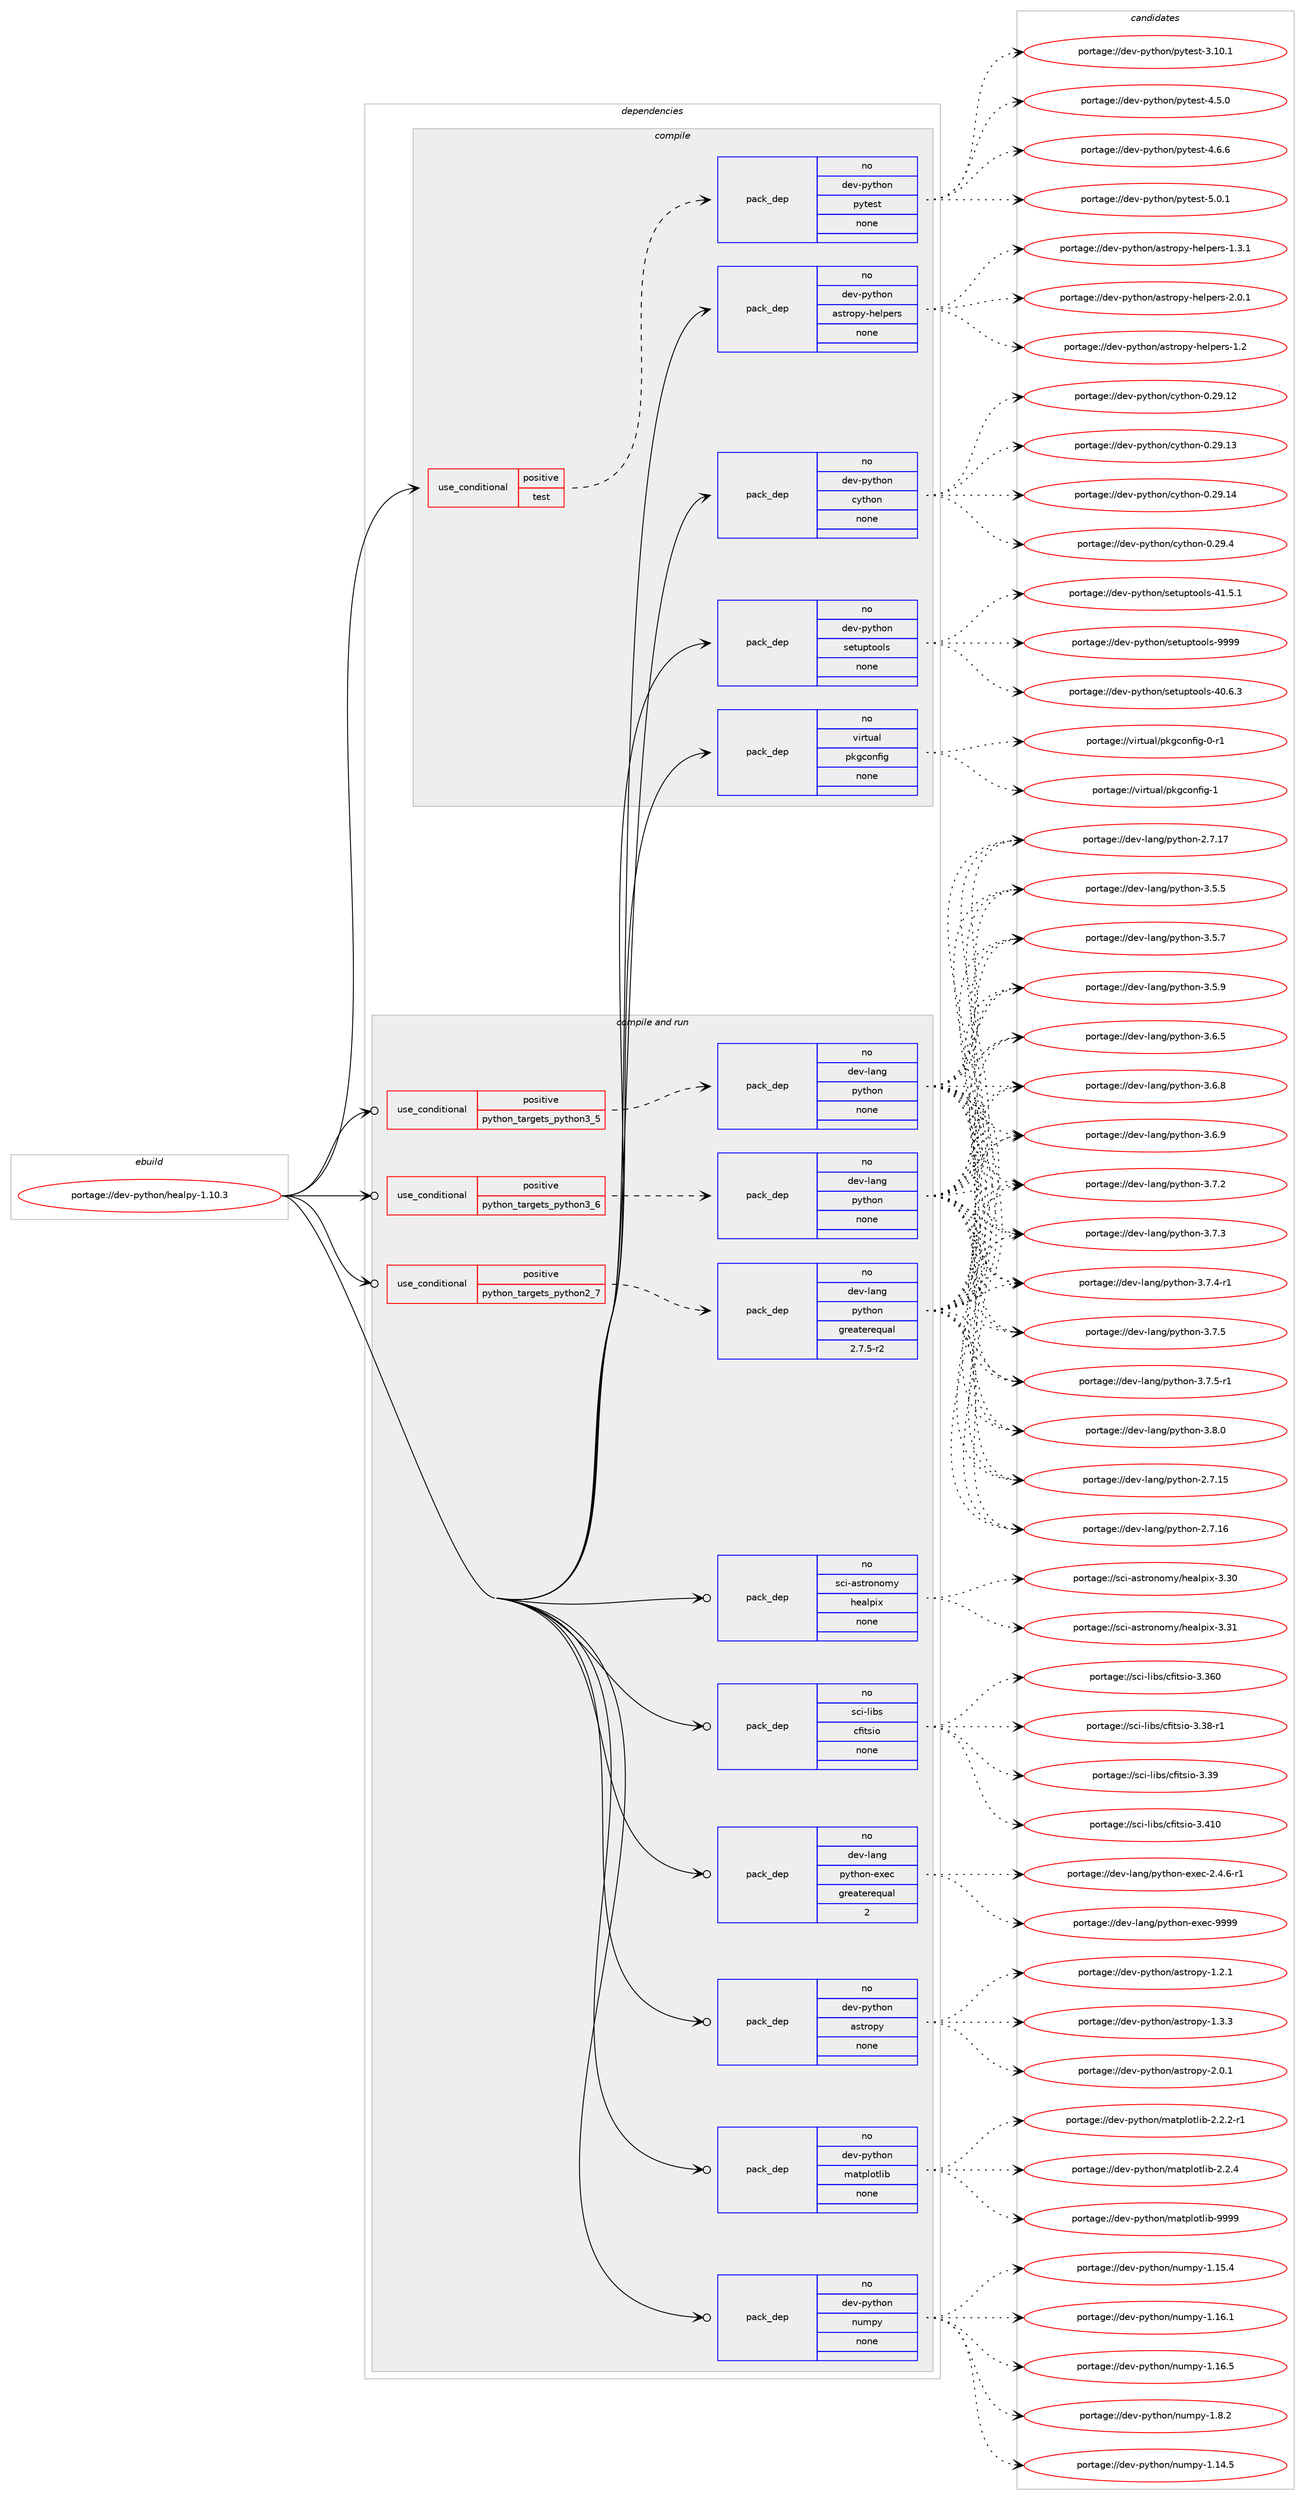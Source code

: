 digraph prolog {

# *************
# Graph options
# *************

newrank=true;
concentrate=true;
compound=true;
graph [rankdir=LR,fontname=Helvetica,fontsize=10,ranksep=1.5];#, ranksep=2.5, nodesep=0.2];
edge  [arrowhead=vee];
node  [fontname=Helvetica,fontsize=10];

# **********
# The ebuild
# **********

subgraph cluster_leftcol {
color=gray;
rank=same;
label=<<i>ebuild</i>>;
id [label="portage://dev-python/healpy-1.10.3", color=red, width=4, href="../dev-python/healpy-1.10.3.svg"];
}

# ****************
# The dependencies
# ****************

subgraph cluster_midcol {
color=gray;
label=<<i>dependencies</i>>;
subgraph cluster_compile {
fillcolor="#eeeeee";
style=filled;
label=<<i>compile</i>>;
subgraph cond29698 {
dependency143136 [label=<<TABLE BORDER="0" CELLBORDER="1" CELLSPACING="0" CELLPADDING="4"><TR><TD ROWSPAN="3" CELLPADDING="10">use_conditional</TD></TR><TR><TD>positive</TD></TR><TR><TD>test</TD></TR></TABLE>>, shape=none, color=red];
subgraph pack110120 {
dependency143137 [label=<<TABLE BORDER="0" CELLBORDER="1" CELLSPACING="0" CELLPADDING="4" WIDTH="220"><TR><TD ROWSPAN="6" CELLPADDING="30">pack_dep</TD></TR><TR><TD WIDTH="110">no</TD></TR><TR><TD>dev-python</TD></TR><TR><TD>pytest</TD></TR><TR><TD>none</TD></TR><TR><TD></TD></TR></TABLE>>, shape=none, color=blue];
}
dependency143136:e -> dependency143137:w [weight=20,style="dashed",arrowhead="vee"];
}
id:e -> dependency143136:w [weight=20,style="solid",arrowhead="vee"];
subgraph pack110121 {
dependency143138 [label=<<TABLE BORDER="0" CELLBORDER="1" CELLSPACING="0" CELLPADDING="4" WIDTH="220"><TR><TD ROWSPAN="6" CELLPADDING="30">pack_dep</TD></TR><TR><TD WIDTH="110">no</TD></TR><TR><TD>dev-python</TD></TR><TR><TD>astropy-helpers</TD></TR><TR><TD>none</TD></TR><TR><TD></TD></TR></TABLE>>, shape=none, color=blue];
}
id:e -> dependency143138:w [weight=20,style="solid",arrowhead="vee"];
subgraph pack110122 {
dependency143139 [label=<<TABLE BORDER="0" CELLBORDER="1" CELLSPACING="0" CELLPADDING="4" WIDTH="220"><TR><TD ROWSPAN="6" CELLPADDING="30">pack_dep</TD></TR><TR><TD WIDTH="110">no</TD></TR><TR><TD>dev-python</TD></TR><TR><TD>cython</TD></TR><TR><TD>none</TD></TR><TR><TD></TD></TR></TABLE>>, shape=none, color=blue];
}
id:e -> dependency143139:w [weight=20,style="solid",arrowhead="vee"];
subgraph pack110123 {
dependency143140 [label=<<TABLE BORDER="0" CELLBORDER="1" CELLSPACING="0" CELLPADDING="4" WIDTH="220"><TR><TD ROWSPAN="6" CELLPADDING="30">pack_dep</TD></TR><TR><TD WIDTH="110">no</TD></TR><TR><TD>dev-python</TD></TR><TR><TD>setuptools</TD></TR><TR><TD>none</TD></TR><TR><TD></TD></TR></TABLE>>, shape=none, color=blue];
}
id:e -> dependency143140:w [weight=20,style="solid",arrowhead="vee"];
subgraph pack110124 {
dependency143141 [label=<<TABLE BORDER="0" CELLBORDER="1" CELLSPACING="0" CELLPADDING="4" WIDTH="220"><TR><TD ROWSPAN="6" CELLPADDING="30">pack_dep</TD></TR><TR><TD WIDTH="110">no</TD></TR><TR><TD>virtual</TD></TR><TR><TD>pkgconfig</TD></TR><TR><TD>none</TD></TR><TR><TD></TD></TR></TABLE>>, shape=none, color=blue];
}
id:e -> dependency143141:w [weight=20,style="solid",arrowhead="vee"];
}
subgraph cluster_compileandrun {
fillcolor="#eeeeee";
style=filled;
label=<<i>compile and run</i>>;
subgraph cond29699 {
dependency143142 [label=<<TABLE BORDER="0" CELLBORDER="1" CELLSPACING="0" CELLPADDING="4"><TR><TD ROWSPAN="3" CELLPADDING="10">use_conditional</TD></TR><TR><TD>positive</TD></TR><TR><TD>python_targets_python2_7</TD></TR></TABLE>>, shape=none, color=red];
subgraph pack110125 {
dependency143143 [label=<<TABLE BORDER="0" CELLBORDER="1" CELLSPACING="0" CELLPADDING="4" WIDTH="220"><TR><TD ROWSPAN="6" CELLPADDING="30">pack_dep</TD></TR><TR><TD WIDTH="110">no</TD></TR><TR><TD>dev-lang</TD></TR><TR><TD>python</TD></TR><TR><TD>greaterequal</TD></TR><TR><TD>2.7.5-r2</TD></TR></TABLE>>, shape=none, color=blue];
}
dependency143142:e -> dependency143143:w [weight=20,style="dashed",arrowhead="vee"];
}
id:e -> dependency143142:w [weight=20,style="solid",arrowhead="odotvee"];
subgraph cond29700 {
dependency143144 [label=<<TABLE BORDER="0" CELLBORDER="1" CELLSPACING="0" CELLPADDING="4"><TR><TD ROWSPAN="3" CELLPADDING="10">use_conditional</TD></TR><TR><TD>positive</TD></TR><TR><TD>python_targets_python3_5</TD></TR></TABLE>>, shape=none, color=red];
subgraph pack110126 {
dependency143145 [label=<<TABLE BORDER="0" CELLBORDER="1" CELLSPACING="0" CELLPADDING="4" WIDTH="220"><TR><TD ROWSPAN="6" CELLPADDING="30">pack_dep</TD></TR><TR><TD WIDTH="110">no</TD></TR><TR><TD>dev-lang</TD></TR><TR><TD>python</TD></TR><TR><TD>none</TD></TR><TR><TD></TD></TR></TABLE>>, shape=none, color=blue];
}
dependency143144:e -> dependency143145:w [weight=20,style="dashed",arrowhead="vee"];
}
id:e -> dependency143144:w [weight=20,style="solid",arrowhead="odotvee"];
subgraph cond29701 {
dependency143146 [label=<<TABLE BORDER="0" CELLBORDER="1" CELLSPACING="0" CELLPADDING="4"><TR><TD ROWSPAN="3" CELLPADDING="10">use_conditional</TD></TR><TR><TD>positive</TD></TR><TR><TD>python_targets_python3_6</TD></TR></TABLE>>, shape=none, color=red];
subgraph pack110127 {
dependency143147 [label=<<TABLE BORDER="0" CELLBORDER="1" CELLSPACING="0" CELLPADDING="4" WIDTH="220"><TR><TD ROWSPAN="6" CELLPADDING="30">pack_dep</TD></TR><TR><TD WIDTH="110">no</TD></TR><TR><TD>dev-lang</TD></TR><TR><TD>python</TD></TR><TR><TD>none</TD></TR><TR><TD></TD></TR></TABLE>>, shape=none, color=blue];
}
dependency143146:e -> dependency143147:w [weight=20,style="dashed",arrowhead="vee"];
}
id:e -> dependency143146:w [weight=20,style="solid",arrowhead="odotvee"];
subgraph pack110128 {
dependency143148 [label=<<TABLE BORDER="0" CELLBORDER="1" CELLSPACING="0" CELLPADDING="4" WIDTH="220"><TR><TD ROWSPAN="6" CELLPADDING="30">pack_dep</TD></TR><TR><TD WIDTH="110">no</TD></TR><TR><TD>dev-lang</TD></TR><TR><TD>python-exec</TD></TR><TR><TD>greaterequal</TD></TR><TR><TD>2</TD></TR></TABLE>>, shape=none, color=blue];
}
id:e -> dependency143148:w [weight=20,style="solid",arrowhead="odotvee"];
subgraph pack110129 {
dependency143149 [label=<<TABLE BORDER="0" CELLBORDER="1" CELLSPACING="0" CELLPADDING="4" WIDTH="220"><TR><TD ROWSPAN="6" CELLPADDING="30">pack_dep</TD></TR><TR><TD WIDTH="110">no</TD></TR><TR><TD>dev-python</TD></TR><TR><TD>astropy</TD></TR><TR><TD>none</TD></TR><TR><TD></TD></TR></TABLE>>, shape=none, color=blue];
}
id:e -> dependency143149:w [weight=20,style="solid",arrowhead="odotvee"];
subgraph pack110130 {
dependency143150 [label=<<TABLE BORDER="0" CELLBORDER="1" CELLSPACING="0" CELLPADDING="4" WIDTH="220"><TR><TD ROWSPAN="6" CELLPADDING="30">pack_dep</TD></TR><TR><TD WIDTH="110">no</TD></TR><TR><TD>dev-python</TD></TR><TR><TD>matplotlib</TD></TR><TR><TD>none</TD></TR><TR><TD></TD></TR></TABLE>>, shape=none, color=blue];
}
id:e -> dependency143150:w [weight=20,style="solid",arrowhead="odotvee"];
subgraph pack110131 {
dependency143151 [label=<<TABLE BORDER="0" CELLBORDER="1" CELLSPACING="0" CELLPADDING="4" WIDTH="220"><TR><TD ROWSPAN="6" CELLPADDING="30">pack_dep</TD></TR><TR><TD WIDTH="110">no</TD></TR><TR><TD>dev-python</TD></TR><TR><TD>numpy</TD></TR><TR><TD>none</TD></TR><TR><TD></TD></TR></TABLE>>, shape=none, color=blue];
}
id:e -> dependency143151:w [weight=20,style="solid",arrowhead="odotvee"];
subgraph pack110132 {
dependency143152 [label=<<TABLE BORDER="0" CELLBORDER="1" CELLSPACING="0" CELLPADDING="4" WIDTH="220"><TR><TD ROWSPAN="6" CELLPADDING="30">pack_dep</TD></TR><TR><TD WIDTH="110">no</TD></TR><TR><TD>sci-astronomy</TD></TR><TR><TD>healpix</TD></TR><TR><TD>none</TD></TR><TR><TD></TD></TR></TABLE>>, shape=none, color=blue];
}
id:e -> dependency143152:w [weight=20,style="solid",arrowhead="odotvee"];
subgraph pack110133 {
dependency143153 [label=<<TABLE BORDER="0" CELLBORDER="1" CELLSPACING="0" CELLPADDING="4" WIDTH="220"><TR><TD ROWSPAN="6" CELLPADDING="30">pack_dep</TD></TR><TR><TD WIDTH="110">no</TD></TR><TR><TD>sci-libs</TD></TR><TR><TD>cfitsio</TD></TR><TR><TD>none</TD></TR><TR><TD></TD></TR></TABLE>>, shape=none, color=blue];
}
id:e -> dependency143153:w [weight=20,style="solid",arrowhead="odotvee"];
}
subgraph cluster_run {
fillcolor="#eeeeee";
style=filled;
label=<<i>run</i>>;
}
}

# **************
# The candidates
# **************

subgraph cluster_choices {
rank=same;
color=gray;
label=<<i>candidates</i>>;

subgraph choice110120 {
color=black;
nodesep=1;
choiceportage100101118451121211161041111104711212111610111511645514649484649 [label="portage://dev-python/pytest-3.10.1", color=red, width=4,href="../dev-python/pytest-3.10.1.svg"];
choiceportage1001011184511212111610411111047112121116101115116455246534648 [label="portage://dev-python/pytest-4.5.0", color=red, width=4,href="../dev-python/pytest-4.5.0.svg"];
choiceportage1001011184511212111610411111047112121116101115116455246544654 [label="portage://dev-python/pytest-4.6.6", color=red, width=4,href="../dev-python/pytest-4.6.6.svg"];
choiceportage1001011184511212111610411111047112121116101115116455346484649 [label="portage://dev-python/pytest-5.0.1", color=red, width=4,href="../dev-python/pytest-5.0.1.svg"];
dependency143137:e -> choiceportage100101118451121211161041111104711212111610111511645514649484649:w [style=dotted,weight="100"];
dependency143137:e -> choiceportage1001011184511212111610411111047112121116101115116455246534648:w [style=dotted,weight="100"];
dependency143137:e -> choiceportage1001011184511212111610411111047112121116101115116455246544654:w [style=dotted,weight="100"];
dependency143137:e -> choiceportage1001011184511212111610411111047112121116101115116455346484649:w [style=dotted,weight="100"];
}
subgraph choice110121 {
color=black;
nodesep=1;
choiceportage1001011184511212111610411111047971151161141111121214510410110811210111411545494650 [label="portage://dev-python/astropy-helpers-1.2", color=red, width=4,href="../dev-python/astropy-helpers-1.2.svg"];
choiceportage10010111845112121116104111110479711511611411111212145104101108112101114115454946514649 [label="portage://dev-python/astropy-helpers-1.3.1", color=red, width=4,href="../dev-python/astropy-helpers-1.3.1.svg"];
choiceportage10010111845112121116104111110479711511611411111212145104101108112101114115455046484649 [label="portage://dev-python/astropy-helpers-2.0.1", color=red, width=4,href="../dev-python/astropy-helpers-2.0.1.svg"];
dependency143138:e -> choiceportage1001011184511212111610411111047971151161141111121214510410110811210111411545494650:w [style=dotted,weight="100"];
dependency143138:e -> choiceportage10010111845112121116104111110479711511611411111212145104101108112101114115454946514649:w [style=dotted,weight="100"];
dependency143138:e -> choiceportage10010111845112121116104111110479711511611411111212145104101108112101114115455046484649:w [style=dotted,weight="100"];
}
subgraph choice110122 {
color=black;
nodesep=1;
choiceportage1001011184511212111610411111047991211161041111104548465057464950 [label="portage://dev-python/cython-0.29.12", color=red, width=4,href="../dev-python/cython-0.29.12.svg"];
choiceportage1001011184511212111610411111047991211161041111104548465057464951 [label="portage://dev-python/cython-0.29.13", color=red, width=4,href="../dev-python/cython-0.29.13.svg"];
choiceportage1001011184511212111610411111047991211161041111104548465057464952 [label="portage://dev-python/cython-0.29.14", color=red, width=4,href="../dev-python/cython-0.29.14.svg"];
choiceportage10010111845112121116104111110479912111610411111045484650574652 [label="portage://dev-python/cython-0.29.4", color=red, width=4,href="../dev-python/cython-0.29.4.svg"];
dependency143139:e -> choiceportage1001011184511212111610411111047991211161041111104548465057464950:w [style=dotted,weight="100"];
dependency143139:e -> choiceportage1001011184511212111610411111047991211161041111104548465057464951:w [style=dotted,weight="100"];
dependency143139:e -> choiceportage1001011184511212111610411111047991211161041111104548465057464952:w [style=dotted,weight="100"];
dependency143139:e -> choiceportage10010111845112121116104111110479912111610411111045484650574652:w [style=dotted,weight="100"];
}
subgraph choice110123 {
color=black;
nodesep=1;
choiceportage100101118451121211161041111104711510111611711211611111110811545524846544651 [label="portage://dev-python/setuptools-40.6.3", color=red, width=4,href="../dev-python/setuptools-40.6.3.svg"];
choiceportage100101118451121211161041111104711510111611711211611111110811545524946534649 [label="portage://dev-python/setuptools-41.5.1", color=red, width=4,href="../dev-python/setuptools-41.5.1.svg"];
choiceportage10010111845112121116104111110471151011161171121161111111081154557575757 [label="portage://dev-python/setuptools-9999", color=red, width=4,href="../dev-python/setuptools-9999.svg"];
dependency143140:e -> choiceportage100101118451121211161041111104711510111611711211611111110811545524846544651:w [style=dotted,weight="100"];
dependency143140:e -> choiceportage100101118451121211161041111104711510111611711211611111110811545524946534649:w [style=dotted,weight="100"];
dependency143140:e -> choiceportage10010111845112121116104111110471151011161171121161111111081154557575757:w [style=dotted,weight="100"];
}
subgraph choice110124 {
color=black;
nodesep=1;
choiceportage11810511411611797108471121071039911111010210510345484511449 [label="portage://virtual/pkgconfig-0-r1", color=red, width=4,href="../virtual/pkgconfig-0-r1.svg"];
choiceportage1181051141161179710847112107103991111101021051034549 [label="portage://virtual/pkgconfig-1", color=red, width=4,href="../virtual/pkgconfig-1.svg"];
dependency143141:e -> choiceportage11810511411611797108471121071039911111010210510345484511449:w [style=dotted,weight="100"];
dependency143141:e -> choiceportage1181051141161179710847112107103991111101021051034549:w [style=dotted,weight="100"];
}
subgraph choice110125 {
color=black;
nodesep=1;
choiceportage10010111845108971101034711212111610411111045504655464953 [label="portage://dev-lang/python-2.7.15", color=red, width=4,href="../dev-lang/python-2.7.15.svg"];
choiceportage10010111845108971101034711212111610411111045504655464954 [label="portage://dev-lang/python-2.7.16", color=red, width=4,href="../dev-lang/python-2.7.16.svg"];
choiceportage10010111845108971101034711212111610411111045504655464955 [label="portage://dev-lang/python-2.7.17", color=red, width=4,href="../dev-lang/python-2.7.17.svg"];
choiceportage100101118451089711010347112121116104111110455146534653 [label="portage://dev-lang/python-3.5.5", color=red, width=4,href="../dev-lang/python-3.5.5.svg"];
choiceportage100101118451089711010347112121116104111110455146534655 [label="portage://dev-lang/python-3.5.7", color=red, width=4,href="../dev-lang/python-3.5.7.svg"];
choiceportage100101118451089711010347112121116104111110455146534657 [label="portage://dev-lang/python-3.5.9", color=red, width=4,href="../dev-lang/python-3.5.9.svg"];
choiceportage100101118451089711010347112121116104111110455146544653 [label="portage://dev-lang/python-3.6.5", color=red, width=4,href="../dev-lang/python-3.6.5.svg"];
choiceportage100101118451089711010347112121116104111110455146544656 [label="portage://dev-lang/python-3.6.8", color=red, width=4,href="../dev-lang/python-3.6.8.svg"];
choiceportage100101118451089711010347112121116104111110455146544657 [label="portage://dev-lang/python-3.6.9", color=red, width=4,href="../dev-lang/python-3.6.9.svg"];
choiceportage100101118451089711010347112121116104111110455146554650 [label="portage://dev-lang/python-3.7.2", color=red, width=4,href="../dev-lang/python-3.7.2.svg"];
choiceportage100101118451089711010347112121116104111110455146554651 [label="portage://dev-lang/python-3.7.3", color=red, width=4,href="../dev-lang/python-3.7.3.svg"];
choiceportage1001011184510897110103471121211161041111104551465546524511449 [label="portage://dev-lang/python-3.7.4-r1", color=red, width=4,href="../dev-lang/python-3.7.4-r1.svg"];
choiceportage100101118451089711010347112121116104111110455146554653 [label="portage://dev-lang/python-3.7.5", color=red, width=4,href="../dev-lang/python-3.7.5.svg"];
choiceportage1001011184510897110103471121211161041111104551465546534511449 [label="portage://dev-lang/python-3.7.5-r1", color=red, width=4,href="../dev-lang/python-3.7.5-r1.svg"];
choiceportage100101118451089711010347112121116104111110455146564648 [label="portage://dev-lang/python-3.8.0", color=red, width=4,href="../dev-lang/python-3.8.0.svg"];
dependency143143:e -> choiceportage10010111845108971101034711212111610411111045504655464953:w [style=dotted,weight="100"];
dependency143143:e -> choiceportage10010111845108971101034711212111610411111045504655464954:w [style=dotted,weight="100"];
dependency143143:e -> choiceportage10010111845108971101034711212111610411111045504655464955:w [style=dotted,weight="100"];
dependency143143:e -> choiceportage100101118451089711010347112121116104111110455146534653:w [style=dotted,weight="100"];
dependency143143:e -> choiceportage100101118451089711010347112121116104111110455146534655:w [style=dotted,weight="100"];
dependency143143:e -> choiceportage100101118451089711010347112121116104111110455146534657:w [style=dotted,weight="100"];
dependency143143:e -> choiceportage100101118451089711010347112121116104111110455146544653:w [style=dotted,weight="100"];
dependency143143:e -> choiceportage100101118451089711010347112121116104111110455146544656:w [style=dotted,weight="100"];
dependency143143:e -> choiceportage100101118451089711010347112121116104111110455146544657:w [style=dotted,weight="100"];
dependency143143:e -> choiceportage100101118451089711010347112121116104111110455146554650:w [style=dotted,weight="100"];
dependency143143:e -> choiceportage100101118451089711010347112121116104111110455146554651:w [style=dotted,weight="100"];
dependency143143:e -> choiceportage1001011184510897110103471121211161041111104551465546524511449:w [style=dotted,weight="100"];
dependency143143:e -> choiceportage100101118451089711010347112121116104111110455146554653:w [style=dotted,weight="100"];
dependency143143:e -> choiceportage1001011184510897110103471121211161041111104551465546534511449:w [style=dotted,weight="100"];
dependency143143:e -> choiceportage100101118451089711010347112121116104111110455146564648:w [style=dotted,weight="100"];
}
subgraph choice110126 {
color=black;
nodesep=1;
choiceportage10010111845108971101034711212111610411111045504655464953 [label="portage://dev-lang/python-2.7.15", color=red, width=4,href="../dev-lang/python-2.7.15.svg"];
choiceportage10010111845108971101034711212111610411111045504655464954 [label="portage://dev-lang/python-2.7.16", color=red, width=4,href="../dev-lang/python-2.7.16.svg"];
choiceportage10010111845108971101034711212111610411111045504655464955 [label="portage://dev-lang/python-2.7.17", color=red, width=4,href="../dev-lang/python-2.7.17.svg"];
choiceportage100101118451089711010347112121116104111110455146534653 [label="portage://dev-lang/python-3.5.5", color=red, width=4,href="../dev-lang/python-3.5.5.svg"];
choiceportage100101118451089711010347112121116104111110455146534655 [label="portage://dev-lang/python-3.5.7", color=red, width=4,href="../dev-lang/python-3.5.7.svg"];
choiceportage100101118451089711010347112121116104111110455146534657 [label="portage://dev-lang/python-3.5.9", color=red, width=4,href="../dev-lang/python-3.5.9.svg"];
choiceportage100101118451089711010347112121116104111110455146544653 [label="portage://dev-lang/python-3.6.5", color=red, width=4,href="../dev-lang/python-3.6.5.svg"];
choiceportage100101118451089711010347112121116104111110455146544656 [label="portage://dev-lang/python-3.6.8", color=red, width=4,href="../dev-lang/python-3.6.8.svg"];
choiceportage100101118451089711010347112121116104111110455146544657 [label="portage://dev-lang/python-3.6.9", color=red, width=4,href="../dev-lang/python-3.6.9.svg"];
choiceportage100101118451089711010347112121116104111110455146554650 [label="portage://dev-lang/python-3.7.2", color=red, width=4,href="../dev-lang/python-3.7.2.svg"];
choiceportage100101118451089711010347112121116104111110455146554651 [label="portage://dev-lang/python-3.7.3", color=red, width=4,href="../dev-lang/python-3.7.3.svg"];
choiceportage1001011184510897110103471121211161041111104551465546524511449 [label="portage://dev-lang/python-3.7.4-r1", color=red, width=4,href="../dev-lang/python-3.7.4-r1.svg"];
choiceportage100101118451089711010347112121116104111110455146554653 [label="portage://dev-lang/python-3.7.5", color=red, width=4,href="../dev-lang/python-3.7.5.svg"];
choiceportage1001011184510897110103471121211161041111104551465546534511449 [label="portage://dev-lang/python-3.7.5-r1", color=red, width=4,href="../dev-lang/python-3.7.5-r1.svg"];
choiceportage100101118451089711010347112121116104111110455146564648 [label="portage://dev-lang/python-3.8.0", color=red, width=4,href="../dev-lang/python-3.8.0.svg"];
dependency143145:e -> choiceportage10010111845108971101034711212111610411111045504655464953:w [style=dotted,weight="100"];
dependency143145:e -> choiceportage10010111845108971101034711212111610411111045504655464954:w [style=dotted,weight="100"];
dependency143145:e -> choiceportage10010111845108971101034711212111610411111045504655464955:w [style=dotted,weight="100"];
dependency143145:e -> choiceportage100101118451089711010347112121116104111110455146534653:w [style=dotted,weight="100"];
dependency143145:e -> choiceportage100101118451089711010347112121116104111110455146534655:w [style=dotted,weight="100"];
dependency143145:e -> choiceportage100101118451089711010347112121116104111110455146534657:w [style=dotted,weight="100"];
dependency143145:e -> choiceportage100101118451089711010347112121116104111110455146544653:w [style=dotted,weight="100"];
dependency143145:e -> choiceportage100101118451089711010347112121116104111110455146544656:w [style=dotted,weight="100"];
dependency143145:e -> choiceportage100101118451089711010347112121116104111110455146544657:w [style=dotted,weight="100"];
dependency143145:e -> choiceportage100101118451089711010347112121116104111110455146554650:w [style=dotted,weight="100"];
dependency143145:e -> choiceportage100101118451089711010347112121116104111110455146554651:w [style=dotted,weight="100"];
dependency143145:e -> choiceportage1001011184510897110103471121211161041111104551465546524511449:w [style=dotted,weight="100"];
dependency143145:e -> choiceportage100101118451089711010347112121116104111110455146554653:w [style=dotted,weight="100"];
dependency143145:e -> choiceportage1001011184510897110103471121211161041111104551465546534511449:w [style=dotted,weight="100"];
dependency143145:e -> choiceportage100101118451089711010347112121116104111110455146564648:w [style=dotted,weight="100"];
}
subgraph choice110127 {
color=black;
nodesep=1;
choiceportage10010111845108971101034711212111610411111045504655464953 [label="portage://dev-lang/python-2.7.15", color=red, width=4,href="../dev-lang/python-2.7.15.svg"];
choiceportage10010111845108971101034711212111610411111045504655464954 [label="portage://dev-lang/python-2.7.16", color=red, width=4,href="../dev-lang/python-2.7.16.svg"];
choiceportage10010111845108971101034711212111610411111045504655464955 [label="portage://dev-lang/python-2.7.17", color=red, width=4,href="../dev-lang/python-2.7.17.svg"];
choiceportage100101118451089711010347112121116104111110455146534653 [label="portage://dev-lang/python-3.5.5", color=red, width=4,href="../dev-lang/python-3.5.5.svg"];
choiceportage100101118451089711010347112121116104111110455146534655 [label="portage://dev-lang/python-3.5.7", color=red, width=4,href="../dev-lang/python-3.5.7.svg"];
choiceportage100101118451089711010347112121116104111110455146534657 [label="portage://dev-lang/python-3.5.9", color=red, width=4,href="../dev-lang/python-3.5.9.svg"];
choiceportage100101118451089711010347112121116104111110455146544653 [label="portage://dev-lang/python-3.6.5", color=red, width=4,href="../dev-lang/python-3.6.5.svg"];
choiceportage100101118451089711010347112121116104111110455146544656 [label="portage://dev-lang/python-3.6.8", color=red, width=4,href="../dev-lang/python-3.6.8.svg"];
choiceportage100101118451089711010347112121116104111110455146544657 [label="portage://dev-lang/python-3.6.9", color=red, width=4,href="../dev-lang/python-3.6.9.svg"];
choiceportage100101118451089711010347112121116104111110455146554650 [label="portage://dev-lang/python-3.7.2", color=red, width=4,href="../dev-lang/python-3.7.2.svg"];
choiceportage100101118451089711010347112121116104111110455146554651 [label="portage://dev-lang/python-3.7.3", color=red, width=4,href="../dev-lang/python-3.7.3.svg"];
choiceportage1001011184510897110103471121211161041111104551465546524511449 [label="portage://dev-lang/python-3.7.4-r1", color=red, width=4,href="../dev-lang/python-3.7.4-r1.svg"];
choiceportage100101118451089711010347112121116104111110455146554653 [label="portage://dev-lang/python-3.7.5", color=red, width=4,href="../dev-lang/python-3.7.5.svg"];
choiceportage1001011184510897110103471121211161041111104551465546534511449 [label="portage://dev-lang/python-3.7.5-r1", color=red, width=4,href="../dev-lang/python-3.7.5-r1.svg"];
choiceportage100101118451089711010347112121116104111110455146564648 [label="portage://dev-lang/python-3.8.0", color=red, width=4,href="../dev-lang/python-3.8.0.svg"];
dependency143147:e -> choiceportage10010111845108971101034711212111610411111045504655464953:w [style=dotted,weight="100"];
dependency143147:e -> choiceportage10010111845108971101034711212111610411111045504655464954:w [style=dotted,weight="100"];
dependency143147:e -> choiceportage10010111845108971101034711212111610411111045504655464955:w [style=dotted,weight="100"];
dependency143147:e -> choiceportage100101118451089711010347112121116104111110455146534653:w [style=dotted,weight="100"];
dependency143147:e -> choiceportage100101118451089711010347112121116104111110455146534655:w [style=dotted,weight="100"];
dependency143147:e -> choiceportage100101118451089711010347112121116104111110455146534657:w [style=dotted,weight="100"];
dependency143147:e -> choiceportage100101118451089711010347112121116104111110455146544653:w [style=dotted,weight="100"];
dependency143147:e -> choiceportage100101118451089711010347112121116104111110455146544656:w [style=dotted,weight="100"];
dependency143147:e -> choiceportage100101118451089711010347112121116104111110455146544657:w [style=dotted,weight="100"];
dependency143147:e -> choiceportage100101118451089711010347112121116104111110455146554650:w [style=dotted,weight="100"];
dependency143147:e -> choiceportage100101118451089711010347112121116104111110455146554651:w [style=dotted,weight="100"];
dependency143147:e -> choiceportage1001011184510897110103471121211161041111104551465546524511449:w [style=dotted,weight="100"];
dependency143147:e -> choiceportage100101118451089711010347112121116104111110455146554653:w [style=dotted,weight="100"];
dependency143147:e -> choiceportage1001011184510897110103471121211161041111104551465546534511449:w [style=dotted,weight="100"];
dependency143147:e -> choiceportage100101118451089711010347112121116104111110455146564648:w [style=dotted,weight="100"];
}
subgraph choice110128 {
color=black;
nodesep=1;
choiceportage10010111845108971101034711212111610411111045101120101994550465246544511449 [label="portage://dev-lang/python-exec-2.4.6-r1", color=red, width=4,href="../dev-lang/python-exec-2.4.6-r1.svg"];
choiceportage10010111845108971101034711212111610411111045101120101994557575757 [label="portage://dev-lang/python-exec-9999", color=red, width=4,href="../dev-lang/python-exec-9999.svg"];
dependency143148:e -> choiceportage10010111845108971101034711212111610411111045101120101994550465246544511449:w [style=dotted,weight="100"];
dependency143148:e -> choiceportage10010111845108971101034711212111610411111045101120101994557575757:w [style=dotted,weight="100"];
}
subgraph choice110129 {
color=black;
nodesep=1;
choiceportage100101118451121211161041111104797115116114111112121454946504649 [label="portage://dev-python/astropy-1.2.1", color=red, width=4,href="../dev-python/astropy-1.2.1.svg"];
choiceportage100101118451121211161041111104797115116114111112121454946514651 [label="portage://dev-python/astropy-1.3.3", color=red, width=4,href="../dev-python/astropy-1.3.3.svg"];
choiceportage100101118451121211161041111104797115116114111112121455046484649 [label="portage://dev-python/astropy-2.0.1", color=red, width=4,href="../dev-python/astropy-2.0.1.svg"];
dependency143149:e -> choiceportage100101118451121211161041111104797115116114111112121454946504649:w [style=dotted,weight="100"];
dependency143149:e -> choiceportage100101118451121211161041111104797115116114111112121454946514651:w [style=dotted,weight="100"];
dependency143149:e -> choiceportage100101118451121211161041111104797115116114111112121455046484649:w [style=dotted,weight="100"];
}
subgraph choice110130 {
color=black;
nodesep=1;
choiceportage100101118451121211161041111104710997116112108111116108105984550465046504511449 [label="portage://dev-python/matplotlib-2.2.2-r1", color=red, width=4,href="../dev-python/matplotlib-2.2.2-r1.svg"];
choiceportage10010111845112121116104111110471099711611210811111610810598455046504652 [label="portage://dev-python/matplotlib-2.2.4", color=red, width=4,href="../dev-python/matplotlib-2.2.4.svg"];
choiceportage100101118451121211161041111104710997116112108111116108105984557575757 [label="portage://dev-python/matplotlib-9999", color=red, width=4,href="../dev-python/matplotlib-9999.svg"];
dependency143150:e -> choiceportage100101118451121211161041111104710997116112108111116108105984550465046504511449:w [style=dotted,weight="100"];
dependency143150:e -> choiceportage10010111845112121116104111110471099711611210811111610810598455046504652:w [style=dotted,weight="100"];
dependency143150:e -> choiceportage100101118451121211161041111104710997116112108111116108105984557575757:w [style=dotted,weight="100"];
}
subgraph choice110131 {
color=black;
nodesep=1;
choiceportage100101118451121211161041111104711011710911212145494649524653 [label="portage://dev-python/numpy-1.14.5", color=red, width=4,href="../dev-python/numpy-1.14.5.svg"];
choiceportage100101118451121211161041111104711011710911212145494649534652 [label="portage://dev-python/numpy-1.15.4", color=red, width=4,href="../dev-python/numpy-1.15.4.svg"];
choiceportage100101118451121211161041111104711011710911212145494649544649 [label="portage://dev-python/numpy-1.16.1", color=red, width=4,href="../dev-python/numpy-1.16.1.svg"];
choiceportage100101118451121211161041111104711011710911212145494649544653 [label="portage://dev-python/numpy-1.16.5", color=red, width=4,href="../dev-python/numpy-1.16.5.svg"];
choiceportage1001011184511212111610411111047110117109112121454946564650 [label="portage://dev-python/numpy-1.8.2", color=red, width=4,href="../dev-python/numpy-1.8.2.svg"];
dependency143151:e -> choiceportage100101118451121211161041111104711011710911212145494649524653:w [style=dotted,weight="100"];
dependency143151:e -> choiceportage100101118451121211161041111104711011710911212145494649534652:w [style=dotted,weight="100"];
dependency143151:e -> choiceportage100101118451121211161041111104711011710911212145494649544649:w [style=dotted,weight="100"];
dependency143151:e -> choiceportage100101118451121211161041111104711011710911212145494649544653:w [style=dotted,weight="100"];
dependency143151:e -> choiceportage1001011184511212111610411111047110117109112121454946564650:w [style=dotted,weight="100"];
}
subgraph choice110132 {
color=black;
nodesep=1;
choiceportage11599105459711511611411111011110912147104101971081121051204551465148 [label="portage://sci-astronomy/healpix-3.30", color=red, width=4,href="../sci-astronomy/healpix-3.30.svg"];
choiceportage11599105459711511611411111011110912147104101971081121051204551465149 [label="portage://sci-astronomy/healpix-3.31", color=red, width=4,href="../sci-astronomy/healpix-3.31.svg"];
dependency143152:e -> choiceportage11599105459711511611411111011110912147104101971081121051204551465148:w [style=dotted,weight="100"];
dependency143152:e -> choiceportage11599105459711511611411111011110912147104101971081121051204551465149:w [style=dotted,weight="100"];
}
subgraph choice110133 {
color=black;
nodesep=1;
choiceportage1159910545108105981154799102105116115105111455146515448 [label="portage://sci-libs/cfitsio-3.360", color=red, width=4,href="../sci-libs/cfitsio-3.360.svg"];
choiceportage115991054510810598115479910210511611510511145514651564511449 [label="portage://sci-libs/cfitsio-3.38-r1", color=red, width=4,href="../sci-libs/cfitsio-3.38-r1.svg"];
choiceportage11599105451081059811547991021051161151051114551465157 [label="portage://sci-libs/cfitsio-3.39", color=red, width=4,href="../sci-libs/cfitsio-3.39.svg"];
choiceportage1159910545108105981154799102105116115105111455146524948 [label="portage://sci-libs/cfitsio-3.410", color=red, width=4,href="../sci-libs/cfitsio-3.410.svg"];
dependency143153:e -> choiceportage1159910545108105981154799102105116115105111455146515448:w [style=dotted,weight="100"];
dependency143153:e -> choiceportage115991054510810598115479910210511611510511145514651564511449:w [style=dotted,weight="100"];
dependency143153:e -> choiceportage11599105451081059811547991021051161151051114551465157:w [style=dotted,weight="100"];
dependency143153:e -> choiceportage1159910545108105981154799102105116115105111455146524948:w [style=dotted,weight="100"];
}
}

}
